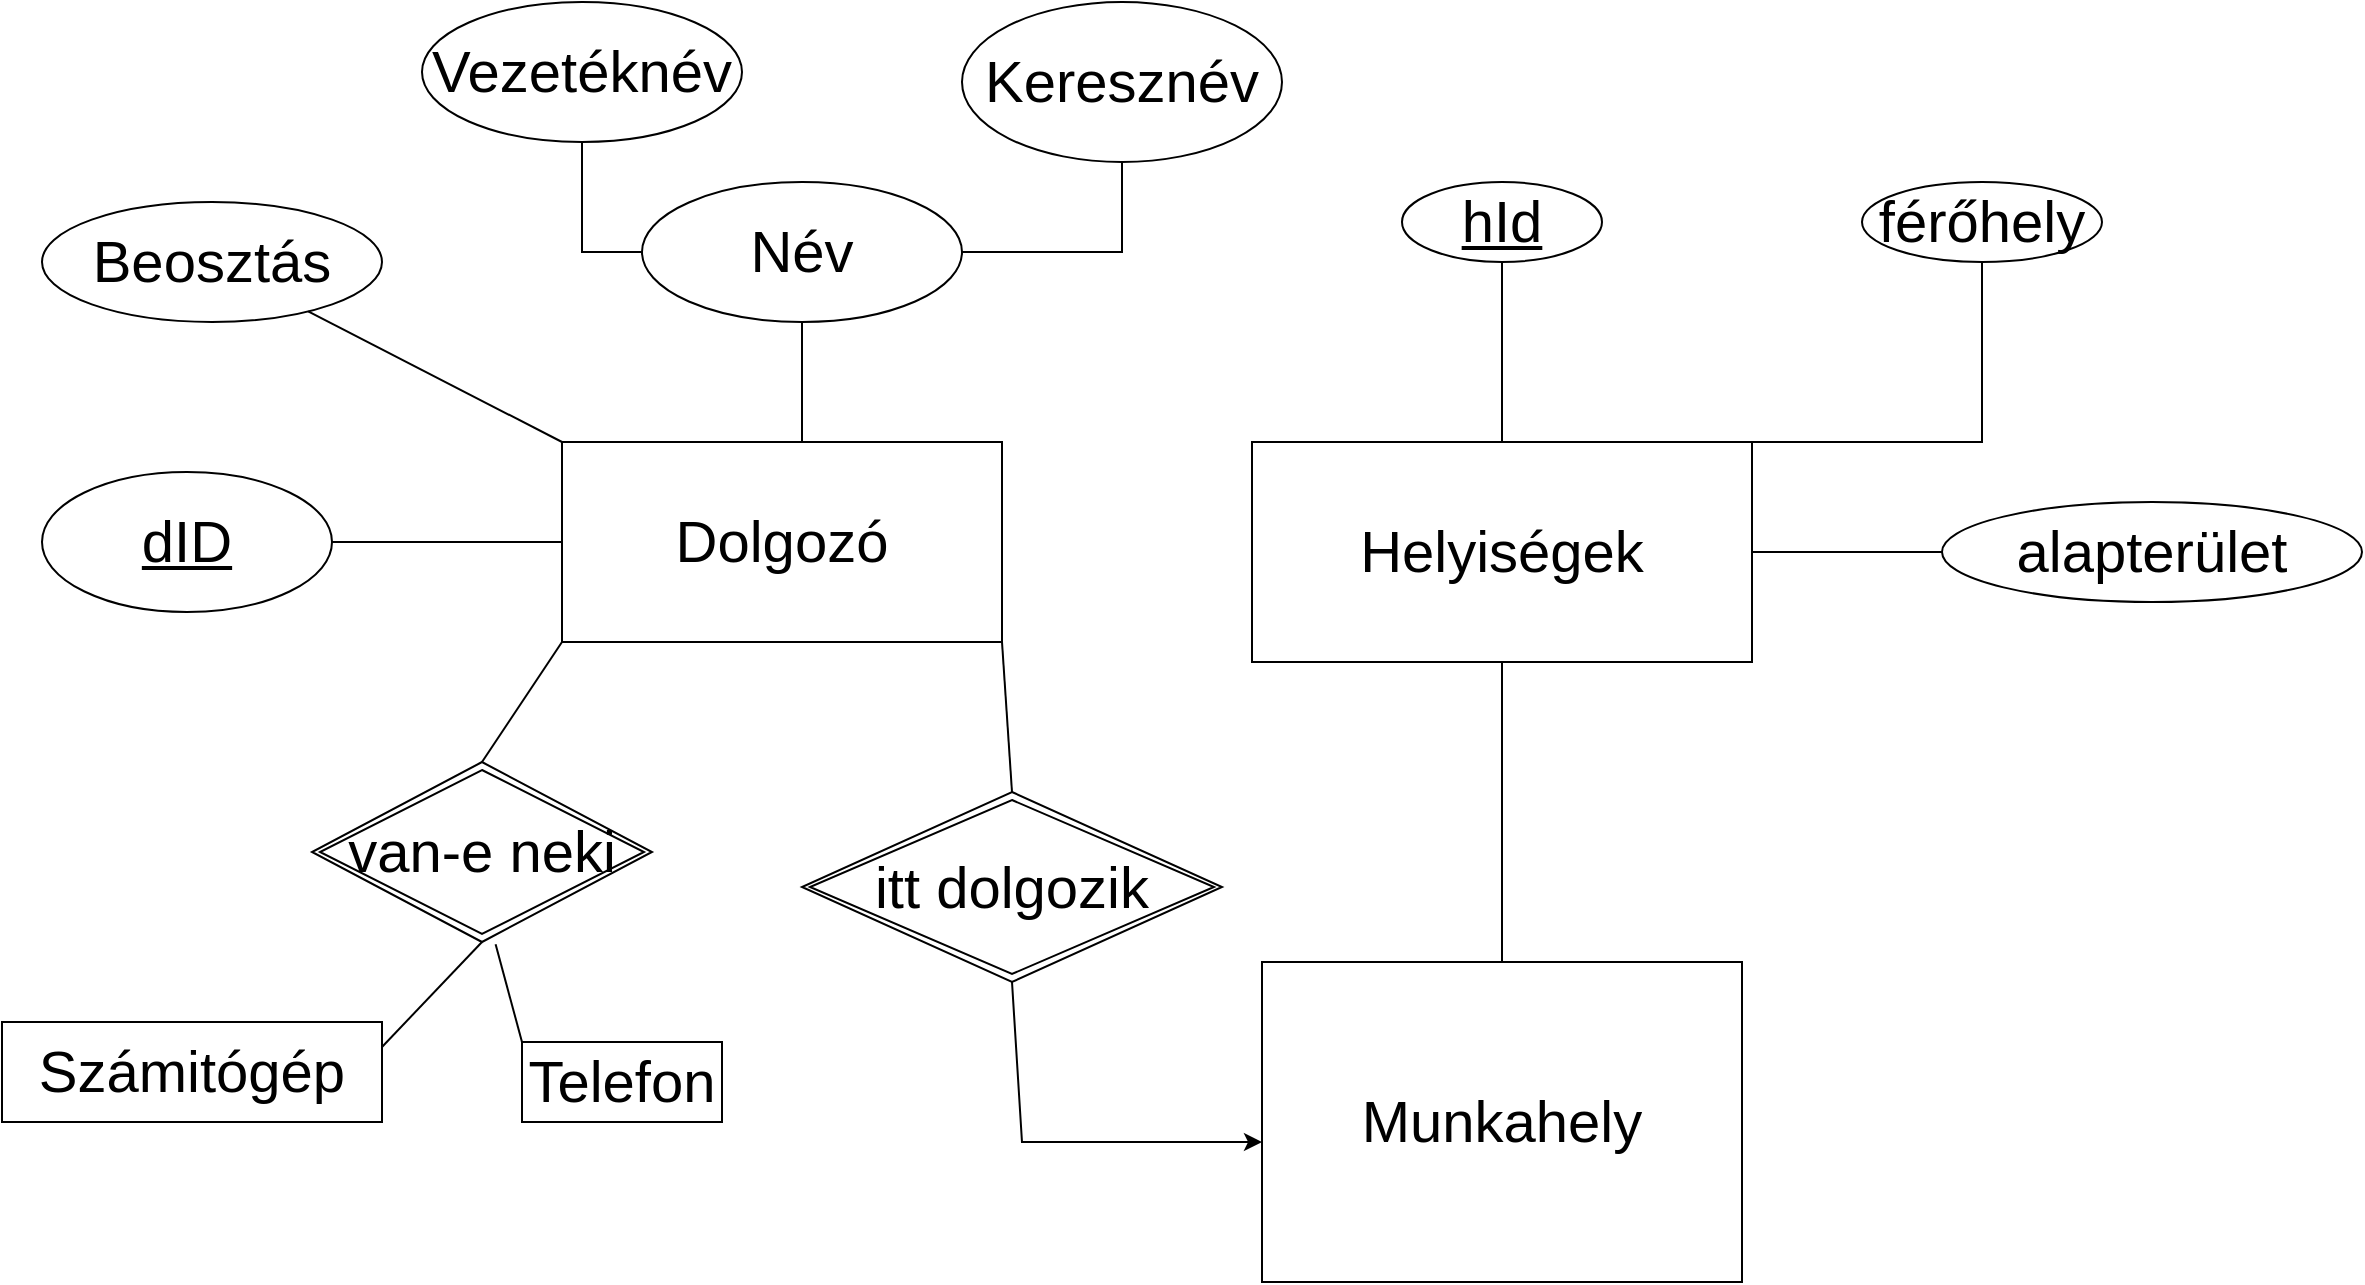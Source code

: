 <mxfile version="16.6.4" type="github">
  <diagram id="R2lEEEUBdFMjLlhIrx00" name="Page-1">
    <mxGraphModel dx="2591" dy="748" grid="1" gridSize="10" guides="1" tooltips="1" connect="1" arrows="1" fold="1" page="1" pageScale="1" pageWidth="1200" pageHeight="1920" math="0" shadow="0" extFonts="Permanent Marker^https://fonts.googleapis.com/css?family=Permanent+Marker">
      <root>
        <mxCell id="0" />
        <mxCell id="1" parent="0" />
        <mxCell id="FPomORRN2Fqm5yga2dBl-1" value="&lt;font style=&quot;font-size: 29px&quot;&gt;Munkahely&lt;/font&gt;" style="rounded=0;whiteSpace=wrap;html=1;" vertex="1" parent="1">
          <mxGeometry x="-160" y="950" width="240" height="160" as="geometry" />
        </mxCell>
        <mxCell id="FPomORRN2Fqm5yga2dBl-7" value="" style="endArrow=none;html=1;rounded=0;fontSize=29;exitX=0.5;exitY=0;exitDx=0;exitDy=0;entryX=0.5;entryY=1;entryDx=0;entryDy=0;" edge="1" parent="1" source="FPomORRN2Fqm5yga2dBl-1" target="FPomORRN2Fqm5yga2dBl-8">
          <mxGeometry relative="1" as="geometry">
            <mxPoint x="-90" y="920" as="sourcePoint" />
            <mxPoint x="-40" y="790" as="targetPoint" />
          </mxGeometry>
        </mxCell>
        <mxCell id="FPomORRN2Fqm5yga2dBl-8" value="Helyiségek" style="whiteSpace=wrap;html=1;align=center;fontSize=29;" vertex="1" parent="1">
          <mxGeometry x="-165" y="690" width="250" height="110" as="geometry" />
        </mxCell>
        <mxCell id="FPomORRN2Fqm5yga2dBl-11" value="" style="endArrow=none;html=1;rounded=0;fontSize=29;entryX=0.5;entryY=0;entryDx=0;entryDy=0;exitX=0.5;exitY=1;exitDx=0;exitDy=0;" edge="1" parent="1" source="FPomORRN2Fqm5yga2dBl-13" target="FPomORRN2Fqm5yga2dBl-8">
          <mxGeometry relative="1" as="geometry">
            <mxPoint x="-45.0" y="380" as="sourcePoint" />
            <mxPoint x="-20" y="440" as="targetPoint" />
          </mxGeometry>
        </mxCell>
        <mxCell id="FPomORRN2Fqm5yga2dBl-13" value="hId" style="ellipse;whiteSpace=wrap;html=1;align=center;fontStyle=4;fontSize=29;" vertex="1" parent="1">
          <mxGeometry x="-90" y="560" width="100" height="40" as="geometry" />
        </mxCell>
        <mxCell id="FPomORRN2Fqm5yga2dBl-15" value="férőhely" style="ellipse;whiteSpace=wrap;html=1;align=center;fontSize=29;" vertex="1" parent="1">
          <mxGeometry x="140" y="560" width="120" height="40" as="geometry" />
        </mxCell>
        <mxCell id="FPomORRN2Fqm5yga2dBl-16" value="" style="endArrow=none;html=1;rounded=0;fontSize=29;exitX=1;exitY=0;exitDx=0;exitDy=0;entryX=0.5;entryY=1;entryDx=0;entryDy=0;" edge="1" parent="1" source="FPomORRN2Fqm5yga2dBl-8" target="FPomORRN2Fqm5yga2dBl-15">
          <mxGeometry relative="1" as="geometry">
            <mxPoint x="100" y="490" as="sourcePoint" />
            <mxPoint x="200" y="490" as="targetPoint" />
            <Array as="points">
              <mxPoint x="200" y="690" />
            </Array>
          </mxGeometry>
        </mxCell>
        <mxCell id="FPomORRN2Fqm5yga2dBl-18" value="Dolgozó" style="whiteSpace=wrap;html=1;align=center;fontSize=29;" vertex="1" parent="1">
          <mxGeometry x="-510" y="690" width="220" height="100" as="geometry" />
        </mxCell>
        <mxCell id="FPomORRN2Fqm5yga2dBl-20" value="itt dolgozik" style="shape=rhombus;double=1;perimeter=rhombusPerimeter;whiteSpace=wrap;html=1;align=center;fontSize=29;" vertex="1" parent="1">
          <mxGeometry x="-390" y="865" width="210" height="95" as="geometry" />
        </mxCell>
        <mxCell id="FPomORRN2Fqm5yga2dBl-21" value="alapterület" style="ellipse;whiteSpace=wrap;html=1;align=center;fontSize=29;" vertex="1" parent="1">
          <mxGeometry x="180" y="720" width="210" height="50" as="geometry" />
        </mxCell>
        <mxCell id="FPomORRN2Fqm5yga2dBl-26" value="" style="endArrow=none;html=1;rounded=0;fontSize=29;entryX=0;entryY=0.5;entryDx=0;entryDy=0;exitX=1;exitY=0.5;exitDx=0;exitDy=0;" edge="1" parent="1" source="FPomORRN2Fqm5yga2dBl-8" target="FPomORRN2Fqm5yga2dBl-21">
          <mxGeometry relative="1" as="geometry">
            <mxPoint x="20" y="620" as="sourcePoint" />
            <mxPoint x="180" y="620" as="targetPoint" />
            <Array as="points" />
          </mxGeometry>
        </mxCell>
        <mxCell id="FPomORRN2Fqm5yga2dBl-32" value="" style="endArrow=classic;html=1;rounded=0;fontSize=29;exitX=0.5;exitY=1;exitDx=0;exitDy=0;" edge="1" parent="1" source="FPomORRN2Fqm5yga2dBl-20">
          <mxGeometry width="50" height="50" relative="1" as="geometry">
            <mxPoint x="-410" y="1180" as="sourcePoint" />
            <mxPoint x="-160" y="1040" as="targetPoint" />
            <Array as="points">
              <mxPoint x="-280" y="1040" />
            </Array>
          </mxGeometry>
        </mxCell>
        <mxCell id="FPomORRN2Fqm5yga2dBl-35" value="" style="endArrow=none;html=1;rounded=0;fontSize=29;entryX=0.5;entryY=0;entryDx=0;entryDy=0;exitX=1;exitY=1;exitDx=0;exitDy=0;" edge="1" parent="1" source="FPomORRN2Fqm5yga2dBl-18" target="FPomORRN2Fqm5yga2dBl-20">
          <mxGeometry relative="1" as="geometry">
            <mxPoint x="-420" y="790" as="sourcePoint" />
            <mxPoint x="-270" y="790" as="targetPoint" />
            <Array as="points" />
          </mxGeometry>
        </mxCell>
        <mxCell id="FPomORRN2Fqm5yga2dBl-37" value="Név" style="ellipse;whiteSpace=wrap;html=1;align=center;fontSize=29;" vertex="1" parent="1">
          <mxGeometry x="-470" y="560" width="160" height="70" as="geometry" />
        </mxCell>
        <mxCell id="FPomORRN2Fqm5yga2dBl-38" value="" style="endArrow=none;html=1;rounded=0;fontSize=29;exitX=0.5;exitY=1;exitDx=0;exitDy=0;" edge="1" parent="1" source="FPomORRN2Fqm5yga2dBl-37">
          <mxGeometry relative="1" as="geometry">
            <mxPoint x="-530" y="630" as="sourcePoint" />
            <mxPoint x="-390" y="690" as="targetPoint" />
          </mxGeometry>
        </mxCell>
        <mxCell id="FPomORRN2Fqm5yga2dBl-39" value="Keresznév" style="ellipse;whiteSpace=wrap;html=1;fontSize=29;" vertex="1" parent="1">
          <mxGeometry x="-310" y="470" width="160" height="80" as="geometry" />
        </mxCell>
        <mxCell id="FPomORRN2Fqm5yga2dBl-41" value="" style="endArrow=none;html=1;rounded=0;fontSize=29;exitX=1;exitY=0.5;exitDx=0;exitDy=0;entryX=0.5;entryY=1;entryDx=0;entryDy=0;" edge="1" parent="1" source="FPomORRN2Fqm5yga2dBl-37" target="FPomORRN2Fqm5yga2dBl-39">
          <mxGeometry relative="1" as="geometry">
            <mxPoint x="-370" y="590" as="sourcePoint" />
            <mxPoint x="-210" y="590" as="targetPoint" />
            <Array as="points">
              <mxPoint x="-230" y="595" />
            </Array>
          </mxGeometry>
        </mxCell>
        <mxCell id="FPomORRN2Fqm5yga2dBl-42" value="Vezetéknév" style="ellipse;whiteSpace=wrap;html=1;align=center;fontSize=29;" vertex="1" parent="1">
          <mxGeometry x="-580" y="470" width="160" height="70" as="geometry" />
        </mxCell>
        <mxCell id="FPomORRN2Fqm5yga2dBl-44" value="" style="endArrow=none;html=1;rounded=0;fontSize=29;entryX=0;entryY=0.5;entryDx=0;entryDy=0;" edge="1" parent="1" source="FPomORRN2Fqm5yga2dBl-42" target="FPomORRN2Fqm5yga2dBl-37">
          <mxGeometry relative="1" as="geometry">
            <mxPoint x="-500" y="540" as="sourcePoint" />
            <mxPoint x="-500" y="700" as="targetPoint" />
            <Array as="points">
              <mxPoint x="-500" y="595" />
            </Array>
          </mxGeometry>
        </mxCell>
        <mxCell id="FPomORRN2Fqm5yga2dBl-47" value="Beosztás" style="ellipse;whiteSpace=wrap;html=1;align=center;fontSize=29;" vertex="1" parent="1">
          <mxGeometry x="-770" y="570" width="170" height="60" as="geometry" />
        </mxCell>
        <mxCell id="FPomORRN2Fqm5yga2dBl-49" value="" style="endArrow=none;html=1;rounded=0;fontSize=29;entryX=0;entryY=0;entryDx=0;entryDy=0;" edge="1" parent="1" source="FPomORRN2Fqm5yga2dBl-47" target="FPomORRN2Fqm5yga2dBl-18">
          <mxGeometry relative="1" as="geometry">
            <mxPoint x="-685" y="630" as="sourcePoint" />
            <mxPoint x="-685" y="790" as="targetPoint" />
          </mxGeometry>
        </mxCell>
        <mxCell id="FPomORRN2Fqm5yga2dBl-50" value="dID" style="ellipse;whiteSpace=wrap;html=1;align=center;fontStyle=4;fontSize=29;" vertex="1" parent="1">
          <mxGeometry x="-770" y="705" width="145" height="70" as="geometry" />
        </mxCell>
        <mxCell id="FPomORRN2Fqm5yga2dBl-51" value="" style="endArrow=none;html=1;rounded=0;fontSize=29;exitX=1;exitY=0.5;exitDx=0;exitDy=0;entryX=0;entryY=0.5;entryDx=0;entryDy=0;" edge="1" parent="1" source="FPomORRN2Fqm5yga2dBl-50" target="FPomORRN2Fqm5yga2dBl-18">
          <mxGeometry relative="1" as="geometry">
            <mxPoint x="-400" y="800" as="sourcePoint" />
            <mxPoint x="-240" y="800" as="targetPoint" />
          </mxGeometry>
        </mxCell>
        <mxCell id="FPomORRN2Fqm5yga2dBl-52" value="van-e neki" style="shape=rhombus;double=1;perimeter=rhombusPerimeter;whiteSpace=wrap;html=1;align=center;fontSize=29;" vertex="1" parent="1">
          <mxGeometry x="-635" y="850" width="170" height="90" as="geometry" />
        </mxCell>
        <mxCell id="FPomORRN2Fqm5yga2dBl-53" value="" style="endArrow=none;html=1;rounded=0;fontSize=29;exitX=0;exitY=1;exitDx=0;exitDy=0;entryX=0.5;entryY=0;entryDx=0;entryDy=0;" edge="1" parent="1" source="FPomORRN2Fqm5yga2dBl-18" target="FPomORRN2Fqm5yga2dBl-52">
          <mxGeometry relative="1" as="geometry">
            <mxPoint x="-400" y="800" as="sourcePoint" />
            <mxPoint x="-240" y="800" as="targetPoint" />
          </mxGeometry>
        </mxCell>
        <mxCell id="FPomORRN2Fqm5yga2dBl-54" value="" style="endArrow=none;html=1;rounded=0;fontSize=29;exitX=0.5;exitY=1;exitDx=0;exitDy=0;entryX=1;entryY=0.25;entryDx=0;entryDy=0;" edge="1" parent="1" source="FPomORRN2Fqm5yga2dBl-52" target="FPomORRN2Fqm5yga2dBl-57">
          <mxGeometry relative="1" as="geometry">
            <mxPoint x="-400" y="780" as="sourcePoint" />
            <mxPoint x="-550.0" y="1000" as="targetPoint" />
          </mxGeometry>
        </mxCell>
        <mxCell id="FPomORRN2Fqm5yga2dBl-57" value="Számitógép" style="whiteSpace=wrap;html=1;align=center;fontSize=29;" vertex="1" parent="1">
          <mxGeometry x="-790" y="980" width="190" height="50" as="geometry" />
        </mxCell>
        <mxCell id="FPomORRN2Fqm5yga2dBl-58" value="Telefon" style="whiteSpace=wrap;html=1;align=center;fontSize=29;" vertex="1" parent="1">
          <mxGeometry x="-530" y="990" width="100" height="40" as="geometry" />
        </mxCell>
        <mxCell id="FPomORRN2Fqm5yga2dBl-59" value="" style="endArrow=none;html=1;rounded=0;fontSize=29;exitX=0.54;exitY=1.013;exitDx=0;exitDy=0;exitPerimeter=0;entryX=0;entryY=0;entryDx=0;entryDy=0;" edge="1" parent="1" source="FPomORRN2Fqm5yga2dBl-52" target="FPomORRN2Fqm5yga2dBl-58">
          <mxGeometry relative="1" as="geometry">
            <mxPoint x="-440" y="950" as="sourcePoint" />
            <mxPoint x="-280" y="950" as="targetPoint" />
          </mxGeometry>
        </mxCell>
      </root>
    </mxGraphModel>
  </diagram>
</mxfile>
